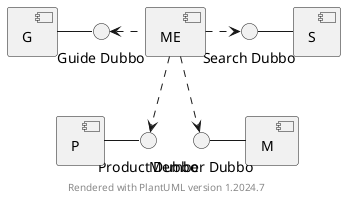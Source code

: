 @startuml
 
() "Product Dubbo" as product_dubbo
() "Member Dubbo" as member_dubbo
() "Guide Dubbo" as guide_dubbo
() "Search Dubbo" as search_dubbo
 
[ME]
[P] - product_dubbo
member_dubbo - [M]
[G] - guide_dubbo
search_dubbo - [S]
 
guide_dubbo <. [ME]
[ME] ..> member_dubbo
[ME] ..> product_dubbo
[ME] .> search_dubbo

    footer Rendered with PlantUML version %version()
 
@enduml